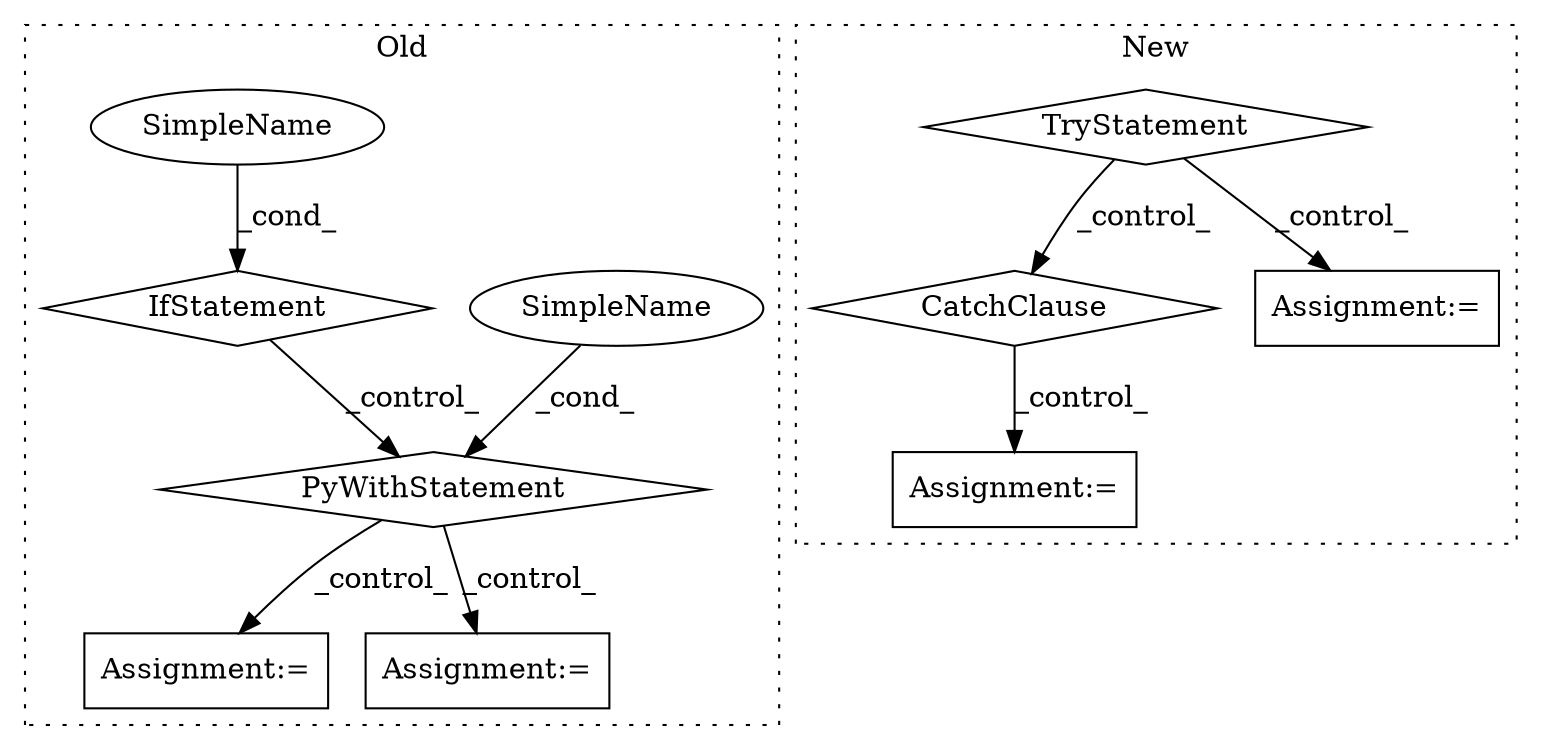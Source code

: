 digraph G {
subgraph cluster0 {
1 [label="PyWithStatement" a="104" s="611,662" l="10,2" shape="diamond"];
4 [label="Assignment:=" a="7" s="698" l="1" shape="box"];
5 [label="SimpleName" a="42" s="" l="" shape="ellipse"];
8 [label="IfStatement" a="25" s="519,533" l="4,2" shape="diamond"];
9 [label="Assignment:=" a="7" s="676" l="2" shape="box"];
10 [label="SimpleName" a="42" s="" l="" shape="ellipse"];
label = "Old";
style="dotted";
}
subgraph cluster1 {
2 [label="CatchClause" a="12" s="645,679" l="11,2" shape="diamond"];
3 [label="TryStatement" a="54" s="603" l="4" shape="diamond"];
6 [label="Assignment:=" a="7" s="622" l="1" shape="box"];
7 [label="Assignment:=" a="7" s="696" l="1" shape="box"];
label = "New";
style="dotted";
}
1 -> 4 [label="_control_"];
1 -> 9 [label="_control_"];
2 -> 7 [label="_control_"];
3 -> 6 [label="_control_"];
3 -> 2 [label="_control_"];
5 -> 1 [label="_cond_"];
8 -> 1 [label="_control_"];
10 -> 8 [label="_cond_"];
}